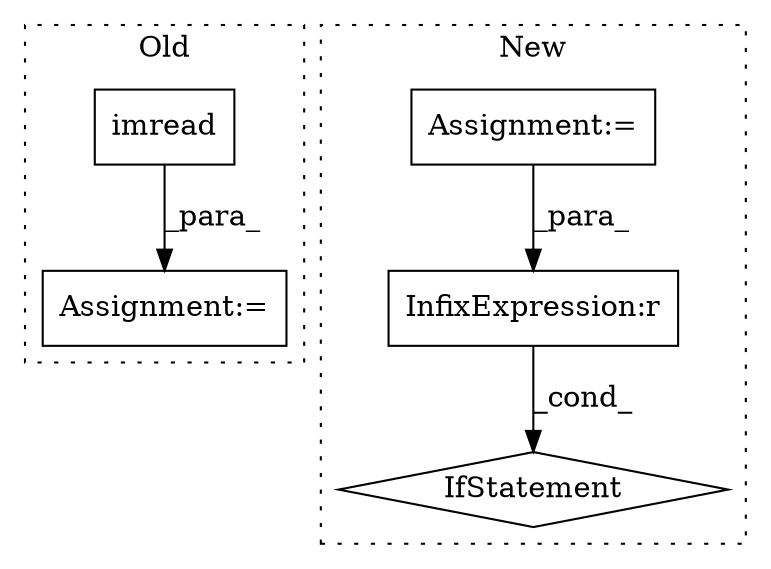 digraph G {
subgraph cluster0 {
1 [label="imread" a="32" s="893,908" l="7,1" shape="box"];
3 [label="Assignment:=" a="7" s="919,1054" l="77,2" shape="box"];
label = "Old";
style="dotted";
}
subgraph cluster1 {
2 [label="IfStatement" a="25" s="1390,1408" l="4,2" shape="diamond"];
4 [label="InfixExpression:r" a="27" s="1403" l="4" shape="box"];
5 [label="Assignment:=" a="7" s="1359" l="1" shape="box"];
label = "New";
style="dotted";
}
1 -> 3 [label="_para_"];
4 -> 2 [label="_cond_"];
5 -> 4 [label="_para_"];
}